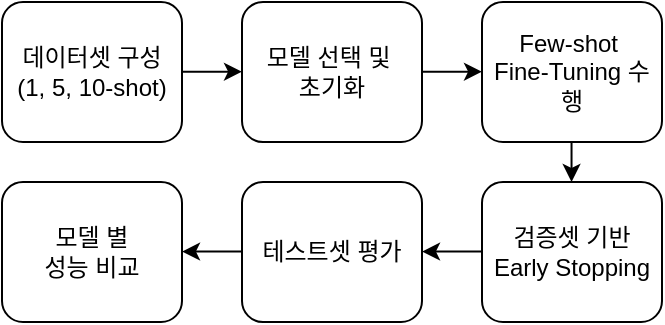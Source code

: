 <mxfile version="26.1.3">
  <diagram id="C5RBs43oDa-KdzZeNtuy" name="Page-1">
    <mxGraphModel dx="652" dy="346" grid="1" gridSize="10" guides="1" tooltips="1" connect="1" arrows="1" fold="1" page="1" pageScale="1" pageWidth="827" pageHeight="1169" math="0" shadow="0">
      <root>
        <mxCell id="WIyWlLk6GJQsqaUBKTNV-0" />
        <mxCell id="WIyWlLk6GJQsqaUBKTNV-1" parent="WIyWlLk6GJQsqaUBKTNV-0" />
        <mxCell id="WIyWlLk6GJQsqaUBKTNV-3" value="데이터셋 구성&lt;br&gt;(1, 5, 10-shot)" style="rounded=1;whiteSpace=wrap;html=1;fontSize=12;glass=0;strokeWidth=1;shadow=0;" parent="WIyWlLk6GJQsqaUBKTNV-1" vertex="1">
          <mxGeometry x="160" y="80" width="90" height="70" as="geometry" />
        </mxCell>
        <mxCell id="35BothdgUHOsNcu1BIMu-1" value="" style="endArrow=classic;html=1;rounded=0;" edge="1" parent="WIyWlLk6GJQsqaUBKTNV-1">
          <mxGeometry width="50" height="50" relative="1" as="geometry">
            <mxPoint x="250" y="114.82" as="sourcePoint" />
            <mxPoint x="280" y="114.82" as="targetPoint" />
          </mxGeometry>
        </mxCell>
        <mxCell id="35BothdgUHOsNcu1BIMu-2" value="모델 선택 및&amp;nbsp;&lt;div&gt;초기화&lt;/div&gt;" style="rounded=1;whiteSpace=wrap;html=1;fontSize=12;glass=0;strokeWidth=1;shadow=0;" vertex="1" parent="WIyWlLk6GJQsqaUBKTNV-1">
          <mxGeometry x="280" y="80" width="90" height="70" as="geometry" />
        </mxCell>
        <mxCell id="35BothdgUHOsNcu1BIMu-4" value="" style="endArrow=classic;html=1;rounded=0;" edge="1" parent="WIyWlLk6GJQsqaUBKTNV-1">
          <mxGeometry width="50" height="50" relative="1" as="geometry">
            <mxPoint x="370" y="114.82" as="sourcePoint" />
            <mxPoint x="400" y="114.82" as="targetPoint" />
          </mxGeometry>
        </mxCell>
        <mxCell id="35BothdgUHOsNcu1BIMu-5" value="Few-shot&amp;nbsp;&lt;div&gt;Fine-Tuning 수행&lt;/div&gt;" style="rounded=1;whiteSpace=wrap;html=1;fontSize=12;glass=0;strokeWidth=1;shadow=0;" vertex="1" parent="WIyWlLk6GJQsqaUBKTNV-1">
          <mxGeometry x="400" y="80" width="90" height="70" as="geometry" />
        </mxCell>
        <mxCell id="35BothdgUHOsNcu1BIMu-6" value="검증셋 기반&lt;div&gt;Early Stopping&lt;/div&gt;" style="rounded=1;whiteSpace=wrap;html=1;fontSize=12;glass=0;strokeWidth=1;shadow=0;" vertex="1" parent="WIyWlLk6GJQsqaUBKTNV-1">
          <mxGeometry x="400" y="170" width="90" height="70" as="geometry" />
        </mxCell>
        <mxCell id="35BothdgUHOsNcu1BIMu-7" value="" style="endArrow=classic;html=1;rounded=0;" edge="1" parent="WIyWlLk6GJQsqaUBKTNV-1">
          <mxGeometry width="50" height="50" relative="1" as="geometry">
            <mxPoint x="444.77" y="150" as="sourcePoint" />
            <mxPoint x="444.77" y="170" as="targetPoint" />
          </mxGeometry>
        </mxCell>
        <mxCell id="35BothdgUHOsNcu1BIMu-9" value="" style="endArrow=classic;html=1;rounded=0;" edge="1" parent="WIyWlLk6GJQsqaUBKTNV-1">
          <mxGeometry width="50" height="50" relative="1" as="geometry">
            <mxPoint x="400" y="204.77" as="sourcePoint" />
            <mxPoint x="370" y="204.77" as="targetPoint" />
          </mxGeometry>
        </mxCell>
        <mxCell id="35BothdgUHOsNcu1BIMu-10" value="테스트셋 평가" style="rounded=1;whiteSpace=wrap;html=1;fontSize=12;glass=0;strokeWidth=1;shadow=0;" vertex="1" parent="WIyWlLk6GJQsqaUBKTNV-1">
          <mxGeometry x="280" y="170" width="90" height="70" as="geometry" />
        </mxCell>
        <mxCell id="35BothdgUHOsNcu1BIMu-11" value="" style="endArrow=classic;html=1;rounded=0;" edge="1" parent="WIyWlLk6GJQsqaUBKTNV-1">
          <mxGeometry width="50" height="50" relative="1" as="geometry">
            <mxPoint x="280" y="204.77" as="sourcePoint" />
            <mxPoint x="250" y="204.77" as="targetPoint" />
          </mxGeometry>
        </mxCell>
        <mxCell id="35BothdgUHOsNcu1BIMu-12" value="모델 별&lt;div&gt;성능 비교&lt;/div&gt;" style="rounded=1;whiteSpace=wrap;html=1;fontSize=12;glass=0;strokeWidth=1;shadow=0;" vertex="1" parent="WIyWlLk6GJQsqaUBKTNV-1">
          <mxGeometry x="160" y="170" width="90" height="70" as="geometry" />
        </mxCell>
      </root>
    </mxGraphModel>
  </diagram>
</mxfile>
